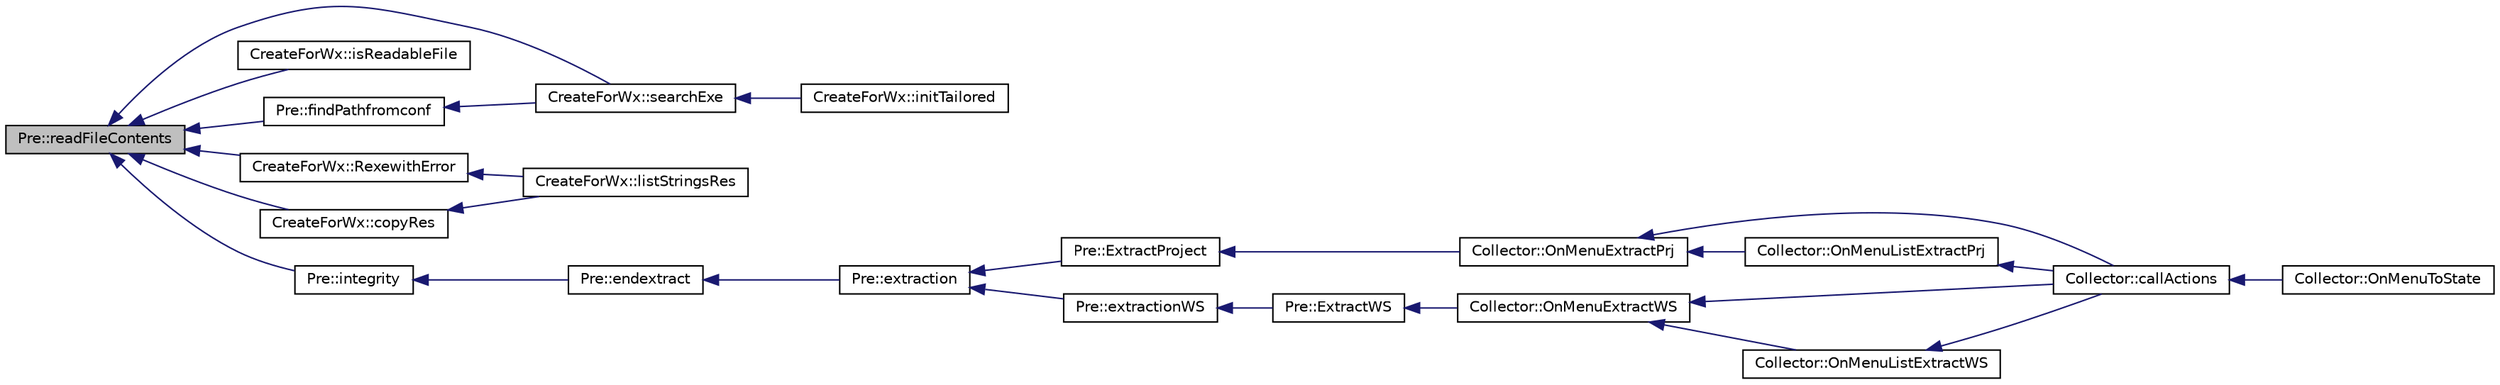 digraph "Pre::readFileContents"
{
  edge [fontname="Helvetica",fontsize="10",labelfontname="Helvetica",labelfontsize="10"];
  node [fontname="Helvetica",fontsize="10",shape=record];
  rankdir="LR";
  Node898 [label="Pre::readFileContents",height=0.2,width=0.4,color="black", fillcolor="grey75", style="filled", fontcolor="black"];
  Node898 -> Node899 [dir="back",color="midnightblue",fontsize="10",style="solid",fontname="Helvetica"];
  Node899 [label="CreateForWx::searchExe",height=0.2,width=0.4,color="black", fillcolor="white", style="filled",URL="$class_create_for_wx.html#a41fa0155a1458ac8f1a7a3b77f369fe4",tooltip="Search all &#39;exe&#39; paths. "];
  Node899 -> Node900 [dir="back",color="midnightblue",fontsize="10",style="solid",fontname="Helvetica"];
  Node900 [label="CreateForWx::initTailored",height=0.2,width=0.4,color="black", fillcolor="white", style="filled",URL="$class_create_for_wx.html#a9a7122b5d8f572300659c6b74616dae6",tooltip="Specific initialisation by inherited type. "];
  Node898 -> Node901 [dir="back",color="midnightblue",fontsize="10",style="solid",fontname="Helvetica"];
  Node901 [label="CreateForWx::isReadableFile",height=0.2,width=0.4,color="black", fillcolor="white", style="filled",URL="$class_create_for_wx.html#a85a2f56c9beb81680b0199b2e0fe39f3",tooltip="Tests readability for chain collection. "];
  Node898 -> Node902 [dir="back",color="midnightblue",fontsize="10",style="solid",fontname="Helvetica"];
  Node902 [label="CreateForWx::RexewithError",height=0.2,width=0.4,color="black", fillcolor="white", style="filled",URL="$class_create_for_wx.html#a8a71a31edcb93eda65b284da8f08bcc1",tooltip="Execute &#39;wxrc&#39;. "];
  Node902 -> Node903 [dir="back",color="midnightblue",fontsize="10",style="solid",fontname="Helvetica"];
  Node903 [label="CreateForWx::listStringsRes",height=0.2,width=0.4,color="black", fillcolor="white", style="filled",URL="$class_create_for_wx.html#ac4fe6bc6e861eff23cbcb65f5e3f3b82",tooltip="Extract the label of *.xrc and create a temporary file with string(s) "];
  Node898 -> Node904 [dir="back",color="midnightblue",fontsize="10",style="solid",fontname="Helvetica"];
  Node904 [label="CreateForWx::copyRes",height=0.2,width=0.4,color="black", fillcolor="white", style="filled",URL="$class_create_for_wx.html#aba3dc89c1da9d730e4a12dd292142d29",tooltip="For the &#39;*_xrc.strxxx&#39; file copy to &#39;*.xrc&#39;. "];
  Node904 -> Node903 [dir="back",color="midnightblue",fontsize="10",style="solid",fontname="Helvetica"];
  Node898 -> Node905 [dir="back",color="midnightblue",fontsize="10",style="solid",fontname="Helvetica"];
  Node905 [label="Pre::findPathfromconf",height=0.2,width=0.4,color="black", fillcolor="white", style="filled",URL="$class_pre.html#a688dbaca03851352e7dc4bc7bca53193",tooltip="Look for the &#39;_txt&#39; in the configuration file of &#39;CB&#39;. "];
  Node905 -> Node899 [dir="back",color="midnightblue",fontsize="10",style="solid",fontname="Helvetica"];
  Node898 -> Node906 [dir="back",color="midnightblue",fontsize="10",style="solid",fontname="Helvetica"];
  Node906 [label="Pre::integrity",height=0.2,width=0.4,color="black", fillcolor="white", style="filled",URL="$class_pre.html#af6109b9f6b0995eff93782d37b479132",tooltip="Verify integity file. "];
  Node906 -> Node907 [dir="back",color="midnightblue",fontsize="10",style="solid",fontname="Helvetica"];
  Node907 [label="Pre::endextract",height=0.2,width=0.4,color="black", fillcolor="white", style="filled",URL="$class_pre.html#a959385935eed997d2393b62d6b1b21df",tooltip="Ending extracting. "];
  Node907 -> Node908 [dir="back",color="midnightblue",fontsize="10",style="solid",fontname="Helvetica"];
  Node908 [label="Pre::extraction",height=0.2,width=0.4,color="black", fillcolor="white", style="filled",URL="$class_pre.html#aa8a36aa79595248482a3865095fe0a65",tooltip="Extract the strings translatable from a project. "];
  Node908 -> Node909 [dir="back",color="midnightblue",fontsize="10",style="solid",fontname="Helvetica"];
  Node909 [label="Pre::ExtractProject",height=0.2,width=0.4,color="black", fillcolor="white", style="filled",URL="$class_pre.html#a4324dc0618ec55468f2c1979b2e66f2c",tooltip="Extract strings to be translated. "];
  Node909 -> Node910 [dir="back",color="midnightblue",fontsize="10",style="solid",fontname="Helvetica"];
  Node910 [label="Collector::OnMenuExtractPrj",height=0.2,width=0.4,color="black", fillcolor="white", style="filled",URL="$class_collector.html#af7b748977fb136842774e550b6c915b8",tooltip="Places the status graph in the extracting project report. "];
  Node910 -> Node911 [dir="back",color="midnightblue",fontsize="10",style="solid",fontname="Helvetica"];
  Node911 [label="Collector::callActions",height=0.2,width=0.4,color="black", fillcolor="white", style="filled",URL="$class_collector.html#a772e3452af93d18c7764aed8245af527",tooltip="Call all &#39;OnMenu...()&#39;. "];
  Node911 -> Node912 [dir="back",color="midnightblue",fontsize="10",style="solid",fontname="Helvetica"];
  Node912 [label="Collector::OnMenuToState",height=0.2,width=0.4,color="black", fillcolor="white", style="filled",URL="$class_collector.html#a4d9c1a6b570a3cf86ee6e96d3344531e",tooltip="Only one method for all events. "];
  Node910 -> Node913 [dir="back",color="midnightblue",fontsize="10",style="solid",fontname="Helvetica"];
  Node913 [label="Collector::OnMenuListExtractPrj",height=0.2,width=0.4,color="black", fillcolor="white", style="filled",URL="$class_collector.html#a24cfe1b83b040784e834277da16e0a68",tooltip="Places the status grap in the listing and extract report. "];
  Node913 -> Node911 [dir="back",color="midnightblue",fontsize="10",style="solid",fontname="Helvetica"];
  Node908 -> Node914 [dir="back",color="midnightblue",fontsize="10",style="solid",fontname="Helvetica"];
  Node914 [label="Pre::extractionWS",height=0.2,width=0.4,color="black", fillcolor="white", style="filled",URL="$class_pre.html#a346ee750d8b28d66efbaf2c4342718e8",tooltip="Extract the strings translatable from worspace. "];
  Node914 -> Node915 [dir="back",color="midnightblue",fontsize="10",style="solid",fontname="Helvetica"];
  Node915 [label="Pre::ExtractWS",height=0.2,width=0.4,color="black", fillcolor="white", style="filled",URL="$class_pre.html#a8684f86d5efbdb8e3d688590d28a3179",tooltip="Extract strings to be translated in workspace. "];
  Node915 -> Node916 [dir="back",color="midnightblue",fontsize="10",style="solid",fontname="Helvetica"];
  Node916 [label="Collector::OnMenuExtractWS",height=0.2,width=0.4,color="black", fillcolor="white", style="filled",URL="$class_collector.html#a0dd8300c95e93daf33d5141d38c74c0d",tooltip="Places the status graph in the extracting workspace report. "];
  Node916 -> Node911 [dir="back",color="midnightblue",fontsize="10",style="solid",fontname="Helvetica"];
  Node916 -> Node917 [dir="back",color="midnightblue",fontsize="10",style="solid",fontname="Helvetica"];
  Node917 [label="Collector::OnMenuListExtractWS",height=0.2,width=0.4,color="black", fillcolor="white", style="filled",URL="$class_collector.html#a6f578e146a373e98a2638c6a509ee193",tooltip="Places the status grap in the listing and extract workspace report. "];
  Node917 -> Node911 [dir="back",color="midnightblue",fontsize="10",style="solid",fontname="Helvetica"];
}
